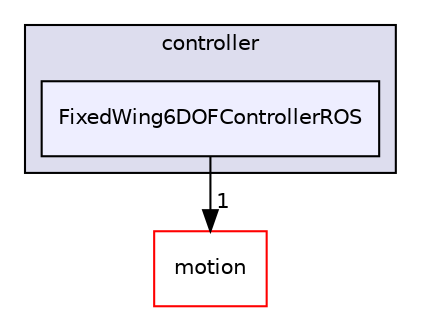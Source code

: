 digraph "/root/scrimmage/scrimmage/include/scrimmage/plugins/controller/FixedWing6DOFControllerROS" {
  compound=true
  node [ fontsize="10", fontname="Helvetica"];
  edge [ labelfontsize="10", labelfontname="Helvetica"];
  subgraph clusterdir_da9620d34cca5c42773312c818662e06 {
    graph [ bgcolor="#ddddee", pencolor="black", label="controller" fontname="Helvetica", fontsize="10", URL="dir_da9620d34cca5c42773312c818662e06.html"]
  dir_80ead92a4be0fc1508ba26911f104faf [shape=box, label="FixedWing6DOFControllerROS", style="filled", fillcolor="#eeeeff", pencolor="black", URL="dir_80ead92a4be0fc1508ba26911f104faf.html"];
  }
  dir_accb3fd3c749527533ae278fdffb4d13 [shape=box label="motion" fillcolor="white" style="filled" color="red" URL="dir_accb3fd3c749527533ae278fdffb4d13.html"];
  dir_80ead92a4be0fc1508ba26911f104faf->dir_accb3fd3c749527533ae278fdffb4d13 [headlabel="1", labeldistance=1.5 headhref="dir_000064_000107.html"];
}
